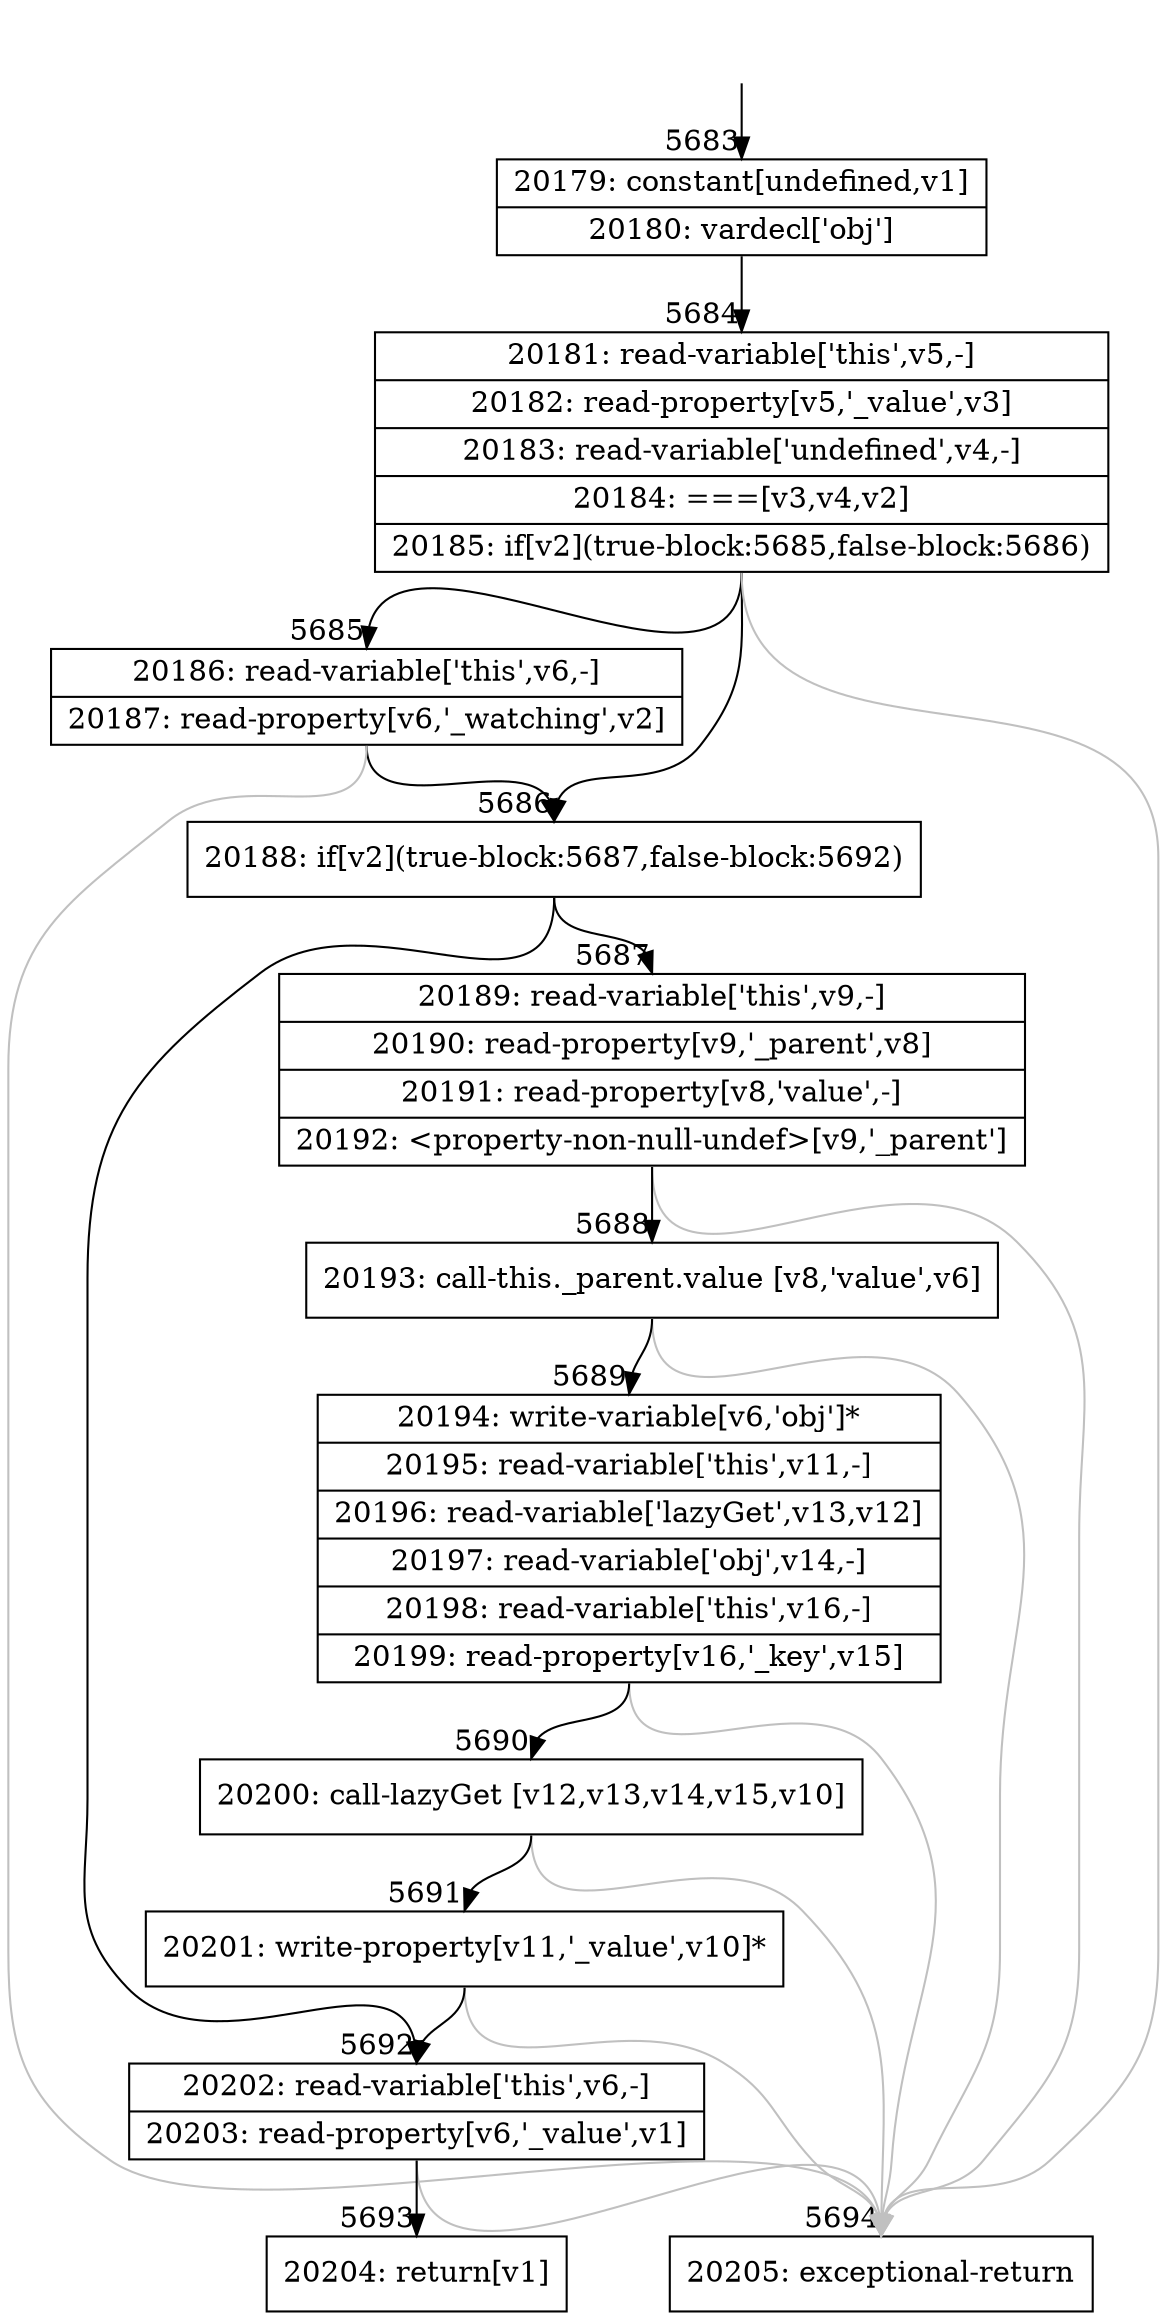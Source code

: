 digraph {
rankdir="TD"
BB_entry461[shape=none,label=""];
BB_entry461 -> BB5683 [tailport=s, headport=n, headlabel="    5683"]
BB5683 [shape=record label="{20179: constant[undefined,v1]|20180: vardecl['obj']}" ] 
BB5683 -> BB5684 [tailport=s, headport=n, headlabel="      5684"]
BB5684 [shape=record label="{20181: read-variable['this',v5,-]|20182: read-property[v5,'_value',v3]|20183: read-variable['undefined',v4,-]|20184: ===[v3,v4,v2]|20185: if[v2](true-block:5685,false-block:5686)}" ] 
BB5684 -> BB5686 [tailport=s, headport=n, headlabel="      5686"]
BB5684 -> BB5685 [tailport=s, headport=n, headlabel="      5685"]
BB5684 -> BB5694 [tailport=s, headport=n, color=gray, headlabel="      5694"]
BB5685 [shape=record label="{20186: read-variable['this',v6,-]|20187: read-property[v6,'_watching',v2]}" ] 
BB5685 -> BB5686 [tailport=s, headport=n]
BB5685 -> BB5694 [tailport=s, headport=n, color=gray]
BB5686 [shape=record label="{20188: if[v2](true-block:5687,false-block:5692)}" ] 
BB5686 -> BB5687 [tailport=s, headport=n, headlabel="      5687"]
BB5686 -> BB5692 [tailport=s, headport=n, headlabel="      5692"]
BB5687 [shape=record label="{20189: read-variable['this',v9,-]|20190: read-property[v9,'_parent',v8]|20191: read-property[v8,'value',-]|20192: \<property-non-null-undef\>[v9,'_parent']}" ] 
BB5687 -> BB5688 [tailport=s, headport=n, headlabel="      5688"]
BB5687 -> BB5694 [tailport=s, headport=n, color=gray]
BB5688 [shape=record label="{20193: call-this._parent.value [v8,'value',v6]}" ] 
BB5688 -> BB5689 [tailport=s, headport=n, headlabel="      5689"]
BB5688 -> BB5694 [tailport=s, headport=n, color=gray]
BB5689 [shape=record label="{20194: write-variable[v6,'obj']*|20195: read-variable['this',v11,-]|20196: read-variable['lazyGet',v13,v12]|20197: read-variable['obj',v14,-]|20198: read-variable['this',v16,-]|20199: read-property[v16,'_key',v15]}" ] 
BB5689 -> BB5690 [tailport=s, headport=n, headlabel="      5690"]
BB5689 -> BB5694 [tailport=s, headport=n, color=gray]
BB5690 [shape=record label="{20200: call-lazyGet [v12,v13,v14,v15,v10]}" ] 
BB5690 -> BB5691 [tailport=s, headport=n, headlabel="      5691"]
BB5690 -> BB5694 [tailport=s, headport=n, color=gray]
BB5691 [shape=record label="{20201: write-property[v11,'_value',v10]*}" ] 
BB5691 -> BB5692 [tailport=s, headport=n]
BB5691 -> BB5694 [tailport=s, headport=n, color=gray]
BB5692 [shape=record label="{20202: read-variable['this',v6,-]|20203: read-property[v6,'_value',v1]}" ] 
BB5692 -> BB5693 [tailport=s, headport=n, headlabel="      5693"]
BB5692 -> BB5694 [tailport=s, headport=n, color=gray]
BB5693 [shape=record label="{20204: return[v1]}" ] 
BB5694 [shape=record label="{20205: exceptional-return}" ] 
//#$~ 10330
}
